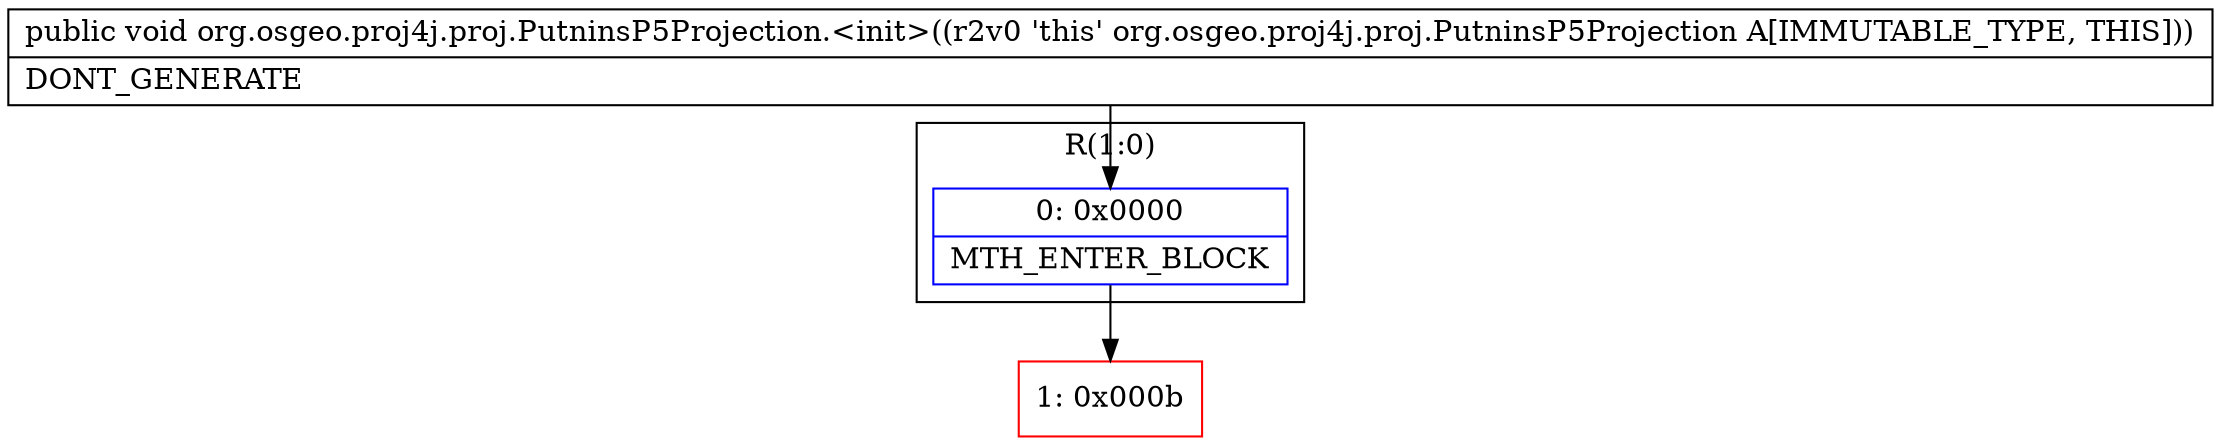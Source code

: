 digraph "CFG fororg.osgeo.proj4j.proj.PutninsP5Projection.\<init\>()V" {
subgraph cluster_Region_830342992 {
label = "R(1:0)";
node [shape=record,color=blue];
Node_0 [shape=record,label="{0\:\ 0x0000|MTH_ENTER_BLOCK\l}"];
}
Node_1 [shape=record,color=red,label="{1\:\ 0x000b}"];
MethodNode[shape=record,label="{public void org.osgeo.proj4j.proj.PutninsP5Projection.\<init\>((r2v0 'this' org.osgeo.proj4j.proj.PutninsP5Projection A[IMMUTABLE_TYPE, THIS]))  | DONT_GENERATE\l}"];
MethodNode -> Node_0;
Node_0 -> Node_1;
}

